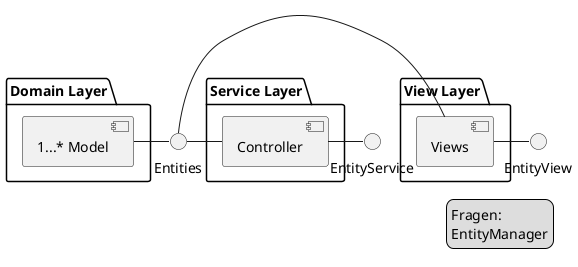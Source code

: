 @startuml

() "Entities"
() "EntityService"
() "EntityView"

package "Domain Layer" {
[1...* Model] - Entities
}

package "Service Layer" {
Entities - [Controller]
EntityService - [Controller]
}

package "View Layer" {
Entities - [Views]
EntityView - [Views]
}

legend right
  Fragen: 
  EntityManager
endlegend

@enduml
